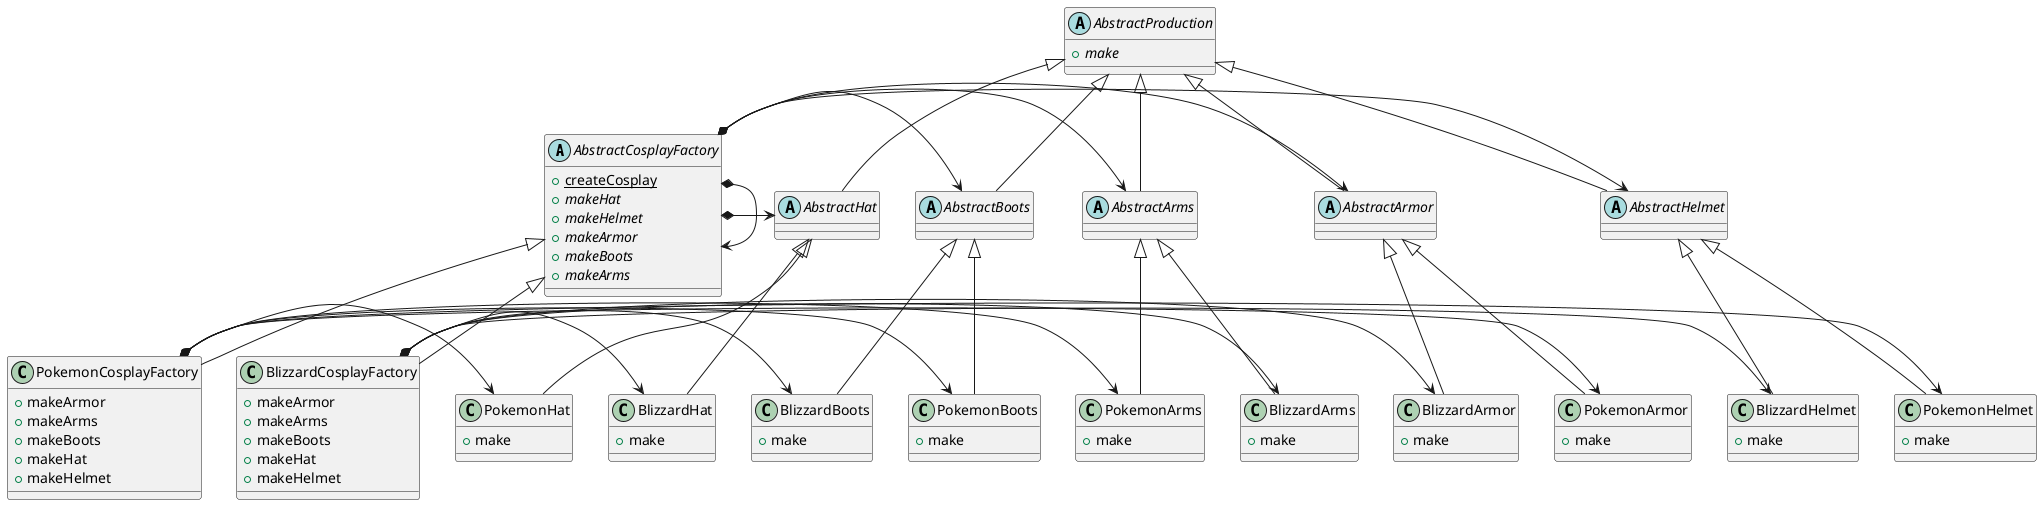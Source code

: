 @startuml

abstract class AbstractCosplayFactory {
    {static}+createCosplay
    {abstract}+makeHat
    {abstract}+makeHelmet
    {abstract}+makeArmor
    {abstract}+makeBoots
    {abstract}+makeArms
}

abstract class AbstractArmor {
}

abstract class AbstractArms {
}

abstract class AbstractBoots {
}

abstract class AbstractHat {
}

abstract class AbstractHelmet {
}

abstract class AbstractProduction {
    {abstract}+make
}


class BlizzardCosplayFactory {
    +makeArmor
    +makeArms
    +makeBoots
    +makeHat
    +makeHelmet
}

class BlizzardArmor {
    +make
}

class BlizzardArms {
    +make
}

class BlizzardBoots {
    +make
}

class BlizzardHat {
    +make
}

class BlizzardHelmet {
    +make
}


class PokemonCosplayFactory {
    +makeArmor
    +makeArms
    +makeBoots
    +makeHat
    +makeHelmet
}

class PokemonArmor {
    +make
}

class PokemonArms {
    +make
}

class PokemonBoots {
    +make
}

class PokemonHat {
    +make
}

class PokemonHelmet {
    +make
}


AbstractCosplayFactory *-> AbstractCosplayFactory
AbstractCosplayFactory *-> AbstractArmor
AbstractCosplayFactory *-> AbstractArms
AbstractCosplayFactory *-> AbstractBoots
AbstractCosplayFactory *-> AbstractHat
AbstractCosplayFactory *-> AbstractHelmet
AbstractProduction <|-- AbstractArmor
AbstractProduction <|-- AbstractArms
AbstractProduction <|-- AbstractBoots
AbstractProduction <|-- AbstractHat
AbstractProduction <|-- AbstractHelmet

AbstractCosplayFactory <|-- BlizzardCosplayFactory
AbstractArmor <|-- BlizzardArmor
AbstractArms <|-- BlizzardArms
AbstractBoots <|-- BlizzardBoots
AbstractHat <|-- BlizzardHat
AbstractHelmet <|-- BlizzardHelmet
BlizzardCosplayFactory *-> BlizzardArmor
BlizzardCosplayFactory *-> BlizzardArms
BlizzardCosplayFactory *-> BlizzardBoots
BlizzardCosplayFactory *-> BlizzardHat
BlizzardCosplayFactory *-> BlizzardHelmet

AbstractCosplayFactory <|-- PokemonCosplayFactory
AbstractArmor <|-- PokemonArmor
AbstractArms <|-- PokemonArms
AbstractBoots <|-- PokemonBoots
AbstractHat <|-- PokemonHat
AbstractHelmet <|-- PokemonHelmet
PokemonCosplayFactory *-> PokemonArmor
PokemonCosplayFactory *-> PokemonArms
PokemonCosplayFactory *-> PokemonBoots
PokemonCosplayFactory *-> PokemonHat
PokemonCosplayFactory *-> PokemonHelmet
@enduml